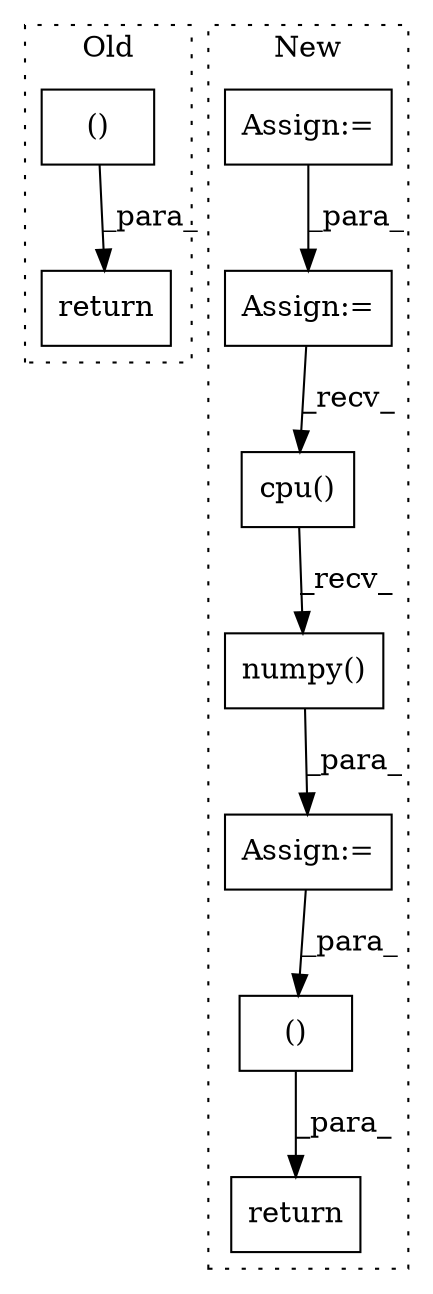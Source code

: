 digraph G {
subgraph cluster0 {
1 [label="return" a="93" s="6558" l="7" shape="box"];
9 [label="()" a="54" s="6575" l="32" shape="box"];
label = "Old";
style="dotted";
}
subgraph cluster1 {
2 [label="cpu()" a="75" s="6665" l="25" shape="box"];
3 [label="numpy()" a="75" s="6665" l="33" shape="box"];
4 [label="Assign:=" a="68" s="6662" l="3" shape="box"];
5 [label="Assign:=" a="68" s="6365" l="3" shape="box"];
6 [label="return" a="93" s="6813" l="7" shape="box"];
7 [label="Assign:=" a="68" s="6179" l="3" shape="box"];
8 [label="()" a="54" s="6830" l="44" shape="box"];
label = "New";
style="dotted";
}
2 -> 3 [label="_recv_"];
3 -> 4 [label="_para_"];
4 -> 8 [label="_para_"];
5 -> 2 [label="_recv_"];
7 -> 5 [label="_para_"];
8 -> 6 [label="_para_"];
9 -> 1 [label="_para_"];
}